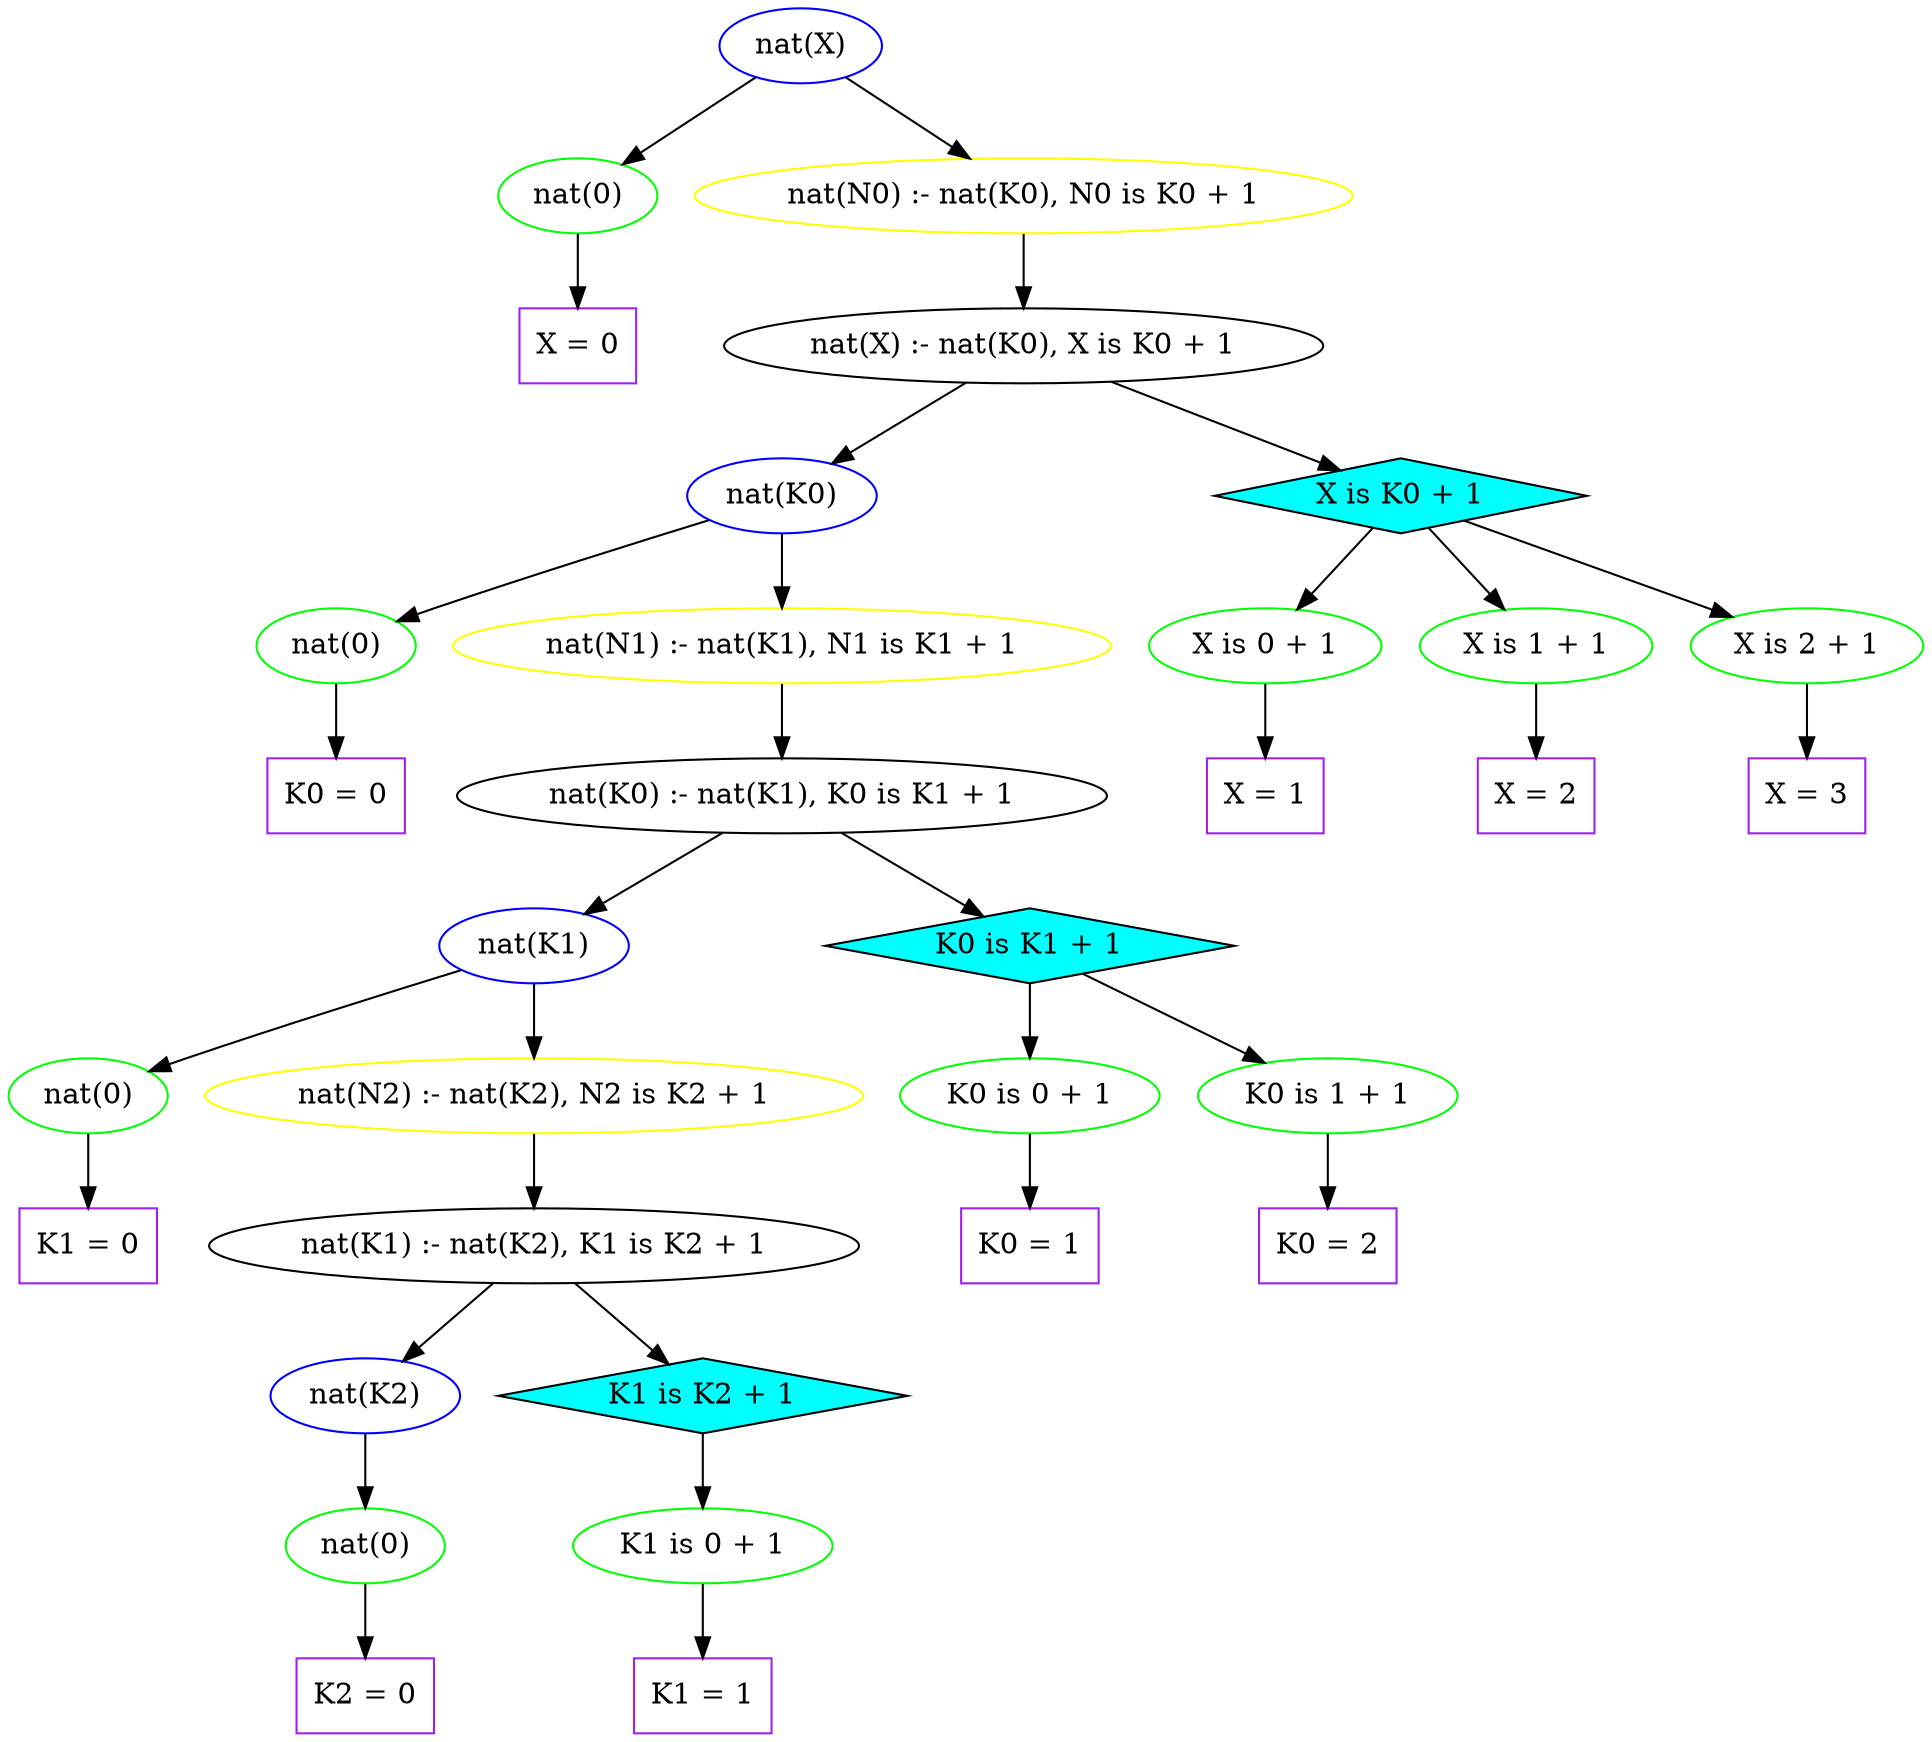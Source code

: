 digraph nat {
    0 [label="nat(X)", color="blue"]
    1 [label="nat(0)", color="green"]
    29 [label="X = 0", color="purple", shape="box"]
    2 [label="nat(N0) :- nat(K0), N0 is K0 + 1", color="yellow"]
    3 [label="nat(X) :- nat(K0), X is K0 + 1"]
    4 [label="nat(K0)", color="blue"]
    5 [label="nat(0)", color="green"]
    6 [label="K0 = 0", color="purple", shape="box"]
    7 [label="X is K0 + 1", fillcolor="cyan", shape="diamond", style="filled"]
    8 [label="X is 0 + 1", color="green"]
    30 [label="X = 1", color="purple", shape="box"]
    9 [label="nat(N1) :- nat(K1), N1 is K1 + 1", color="yellow"]
    10 [label="nat(K0) :- nat(K1), K0 is K1 + 1"]
    11 [label="nat(K1)", color="blue"]
    12 [label="nat(0)", color="green"]
    13 [label="K1 = 0", color="purple", shape="box"]
    14 [label="K0 is K1 + 1", fillcolor="cyan", shape="diamond", style="filled"]
    15 [label="K0 is 0 + 1", color="green"]
    16 [label="K0 = 1", color="purple", shape="box"]
    17 [label="X is 1 + 1", color="green"]
    31 [label="X = 2", color="purple", shape="box"]
    18 [label="nat(N2) :- nat(K2), N2 is K2 + 1", color="yellow"]
    19 [label="nat(K1) :- nat(K2), K1 is K2 + 1"]
    20 [label="nat(K2)", color="blue"]
    21 [label="nat(0)", color="green"]
    22 [label="K2 = 0", color="purple", shape="box"]
    23 [label="K1 is K2 + 1", fillcolor="cyan", shape="diamond", style="filled"]
    24 [label="K1 is 0 + 1", color="green"]
    25 [label="K1 = 1", color="purple", shape="box"]
    26 [label="K0 is 1 + 1", color="green"]
    27 [label="K0 = 2", color="purple", shape="box"]
    28 [label="X is 2 + 1", color="green"]
    32 [label="X = 3", color="purple", shape="box"]

    0 -> 1
    1 -> 29
    0 -> 2
    2 -> 3
    3 -> 4
    4 -> 5
    5 -> 6
    3 -> 7
    7 -> 8
    8 -> 30
    4 -> 9
    9 -> 10
    10 -> 11
    11 -> 12
    12 -> 13
    10 -> 14
    14 -> 15
    15 -> 16
    7 -> 17
    17 -> 31
    11 -> 18
    18 -> 19
    19 -> 20
    20 -> 21
    21 -> 22
    19 -> 23
    23 -> 24
    24 -> 25
    14 -> 26
    26 -> 27
    7 -> 28
    28 -> 32
}